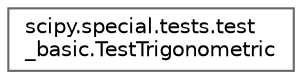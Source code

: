 digraph "Graphical Class Hierarchy"
{
 // LATEX_PDF_SIZE
  bgcolor="transparent";
  edge [fontname=Helvetica,fontsize=10,labelfontname=Helvetica,labelfontsize=10];
  node [fontname=Helvetica,fontsize=10,shape=box,height=0.2,width=0.4];
  rankdir="LR";
  Node0 [id="Node000000",label="scipy.special.tests.test\l_basic.TestTrigonometric",height=0.2,width=0.4,color="grey40", fillcolor="white", style="filled",URL="$dd/d2c/classscipy_1_1special_1_1tests_1_1test__basic_1_1TestTrigonometric.html",tooltip=" "];
}
